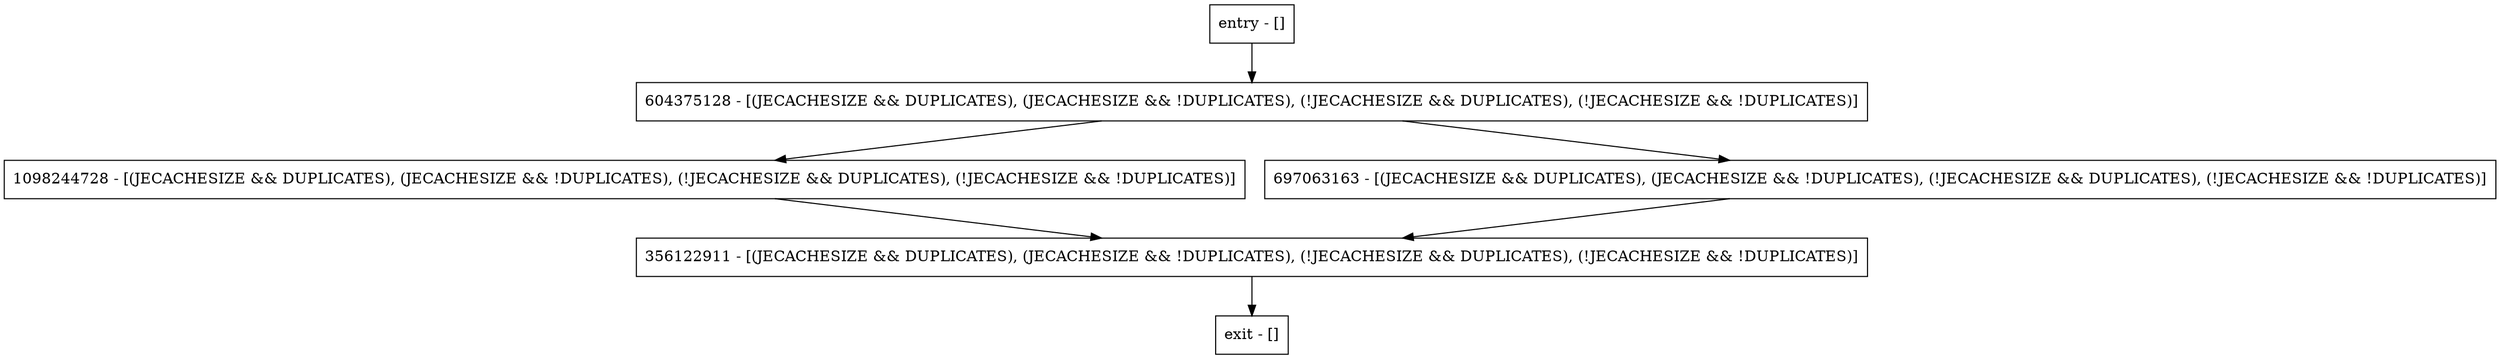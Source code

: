 digraph isExpirationInHours {
node [shape=record];
entry [label="entry - []"];
exit [label="exit - []"];
604375128 [label="604375128 - [(JECACHESIZE && DUPLICATES), (JECACHESIZE && !DUPLICATES), (!JECACHESIZE && DUPLICATES), (!JECACHESIZE && !DUPLICATES)]"];
1098244728 [label="1098244728 - [(JECACHESIZE && DUPLICATES), (JECACHESIZE && !DUPLICATES), (!JECACHESIZE && DUPLICATES), (!JECACHESIZE && !DUPLICATES)]"];
697063163 [label="697063163 - [(JECACHESIZE && DUPLICATES), (JECACHESIZE && !DUPLICATES), (!JECACHESIZE && DUPLICATES), (!JECACHESIZE && !DUPLICATES)]"];
356122911 [label="356122911 - [(JECACHESIZE && DUPLICATES), (JECACHESIZE && !DUPLICATES), (!JECACHESIZE && DUPLICATES), (!JECACHESIZE && !DUPLICATES)]"];
entry;
exit;
entry -> 604375128;
604375128 -> 1098244728;
604375128 -> 697063163;
1098244728 -> 356122911;
697063163 -> 356122911;
356122911 -> exit;
}
